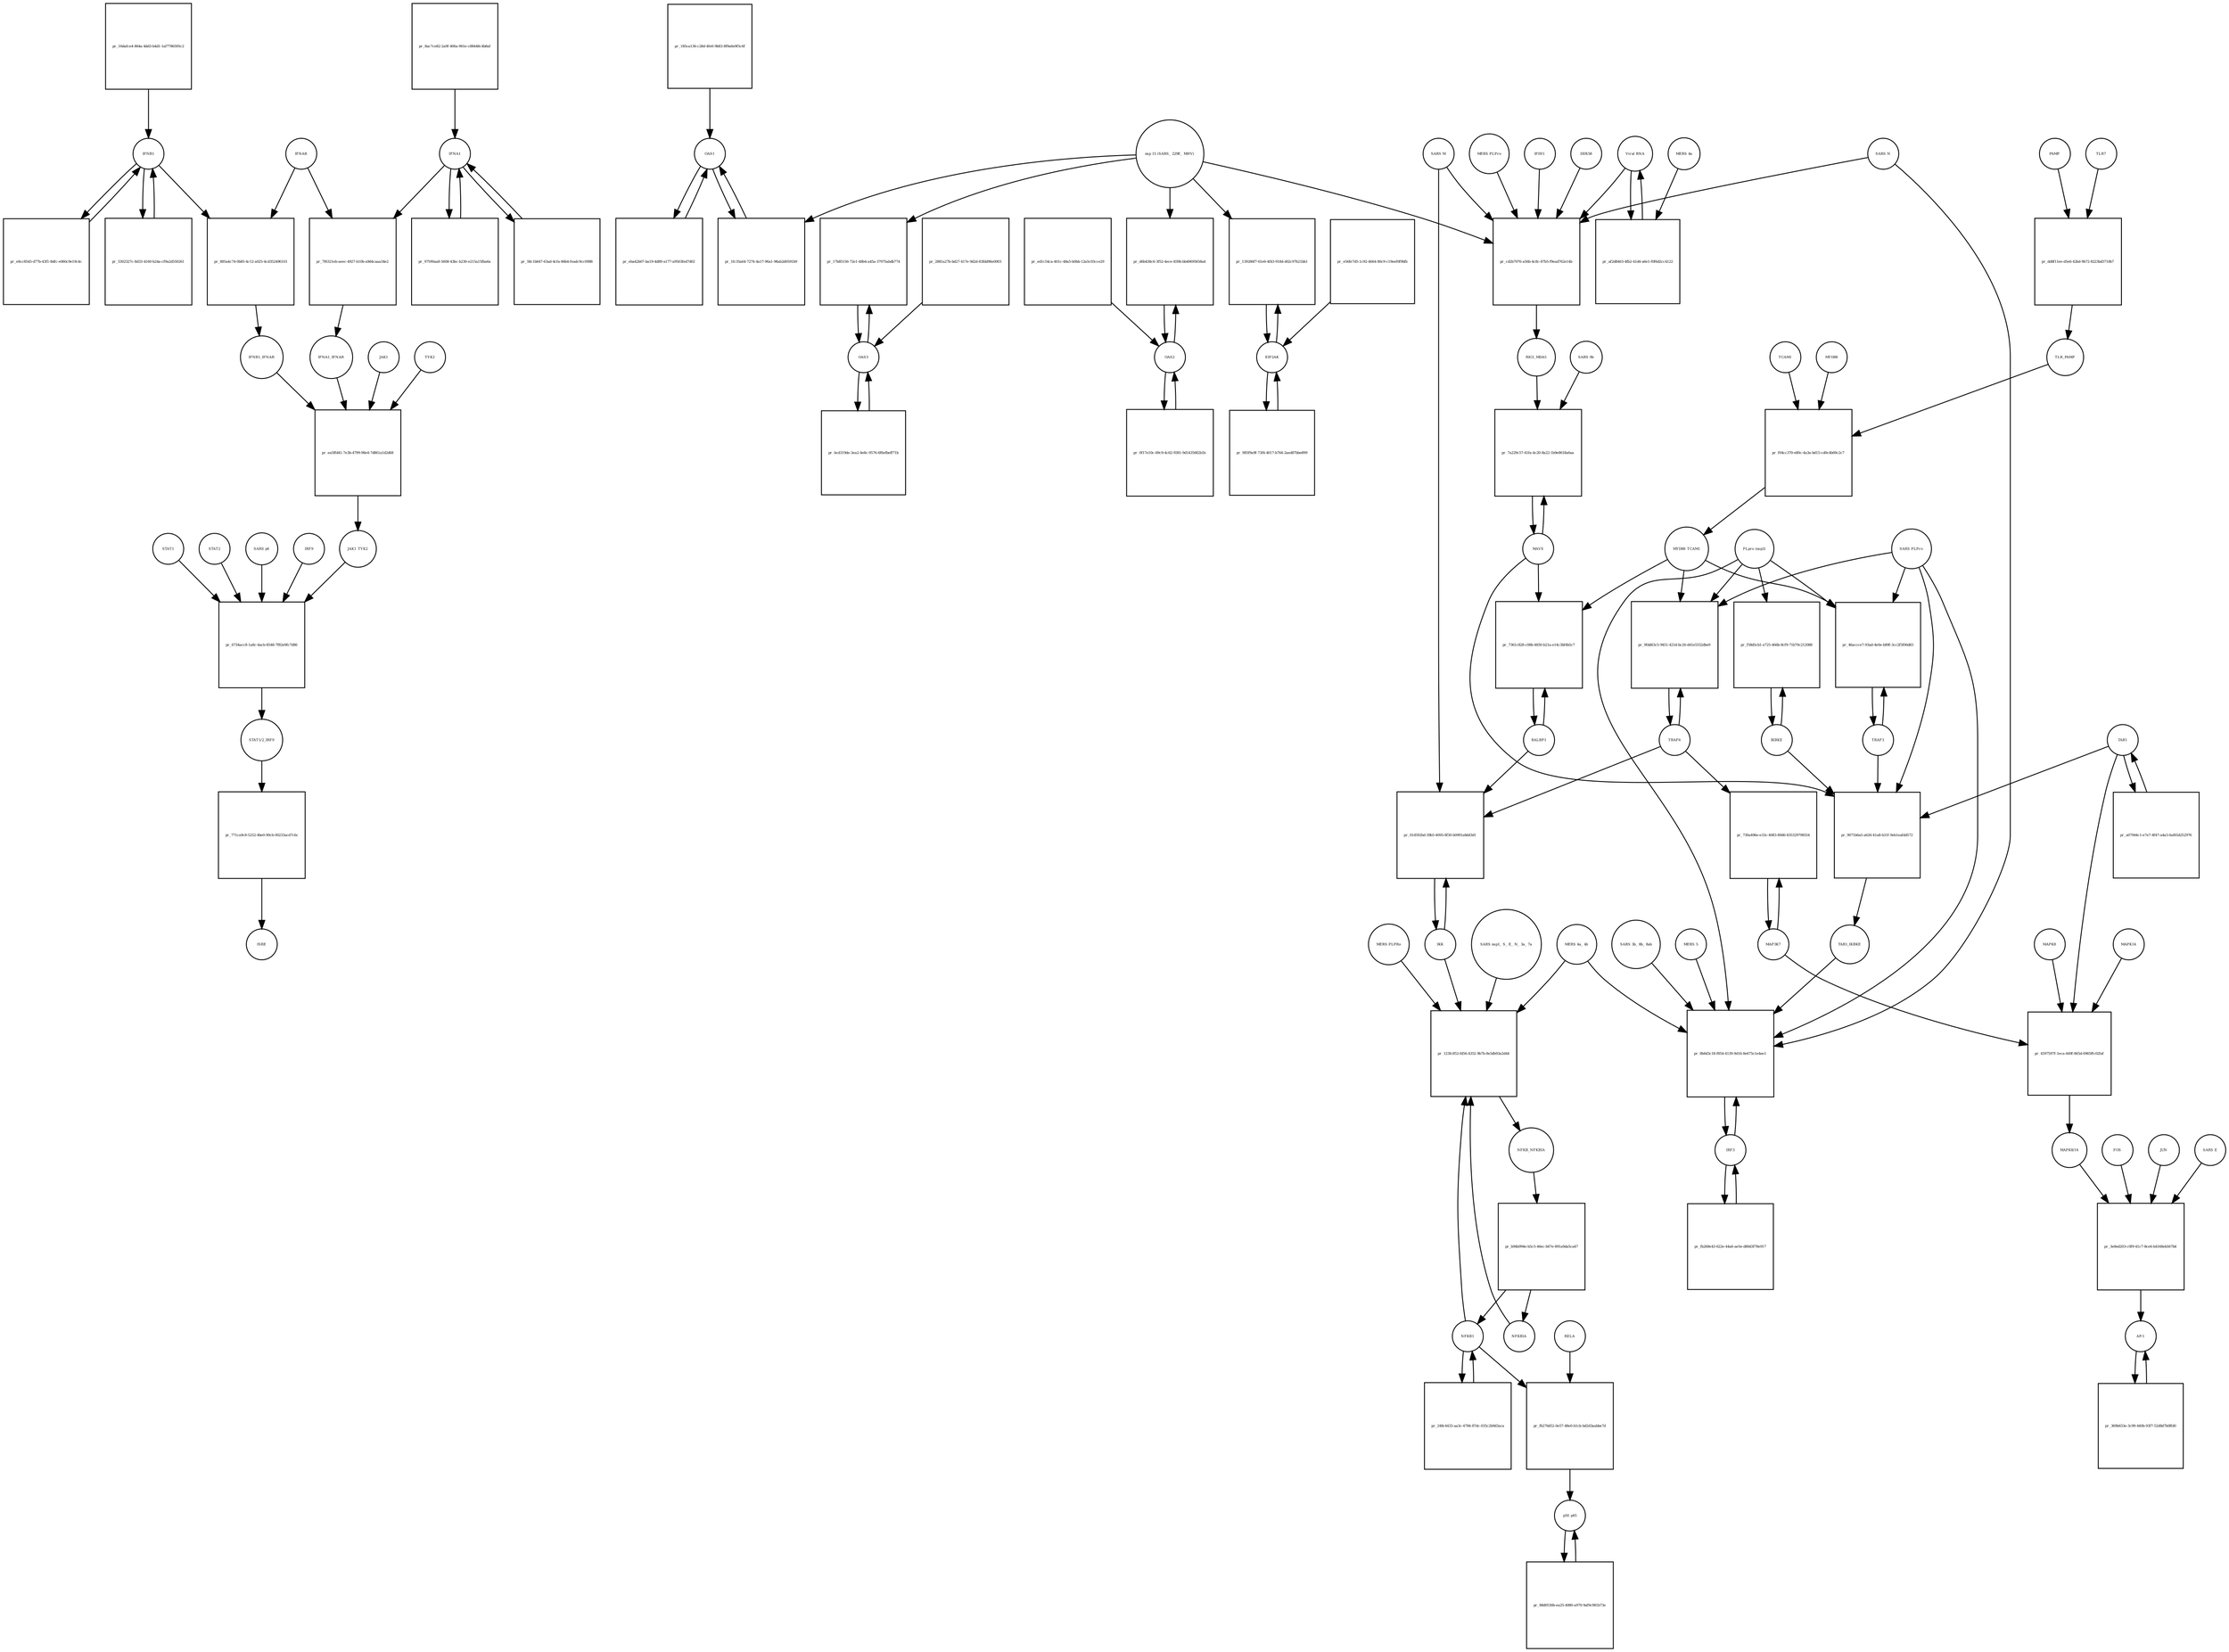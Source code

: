 strict digraph  {
IFNA1 [annotation="urn_miriam_pubmed_17911435|urn_miriam_pubmed_24362405", bipartite=0, cls=macromolecule, fontsize=4, label=IFNA1, shape=circle];
"pr_7f6321eb-aeec-4927-b10b-a9d4caaa34e2" [annotation="", bipartite=1, cls=process, fontsize=4, label="pr_7f6321eb-aeec-4927-b10b-a9d4caaa34e2", shape=square];
IFNAR [annotation=urn_miriam_pubmed_31226023, bipartite=0, cls=complex, fontsize=4, label=IFNAR, shape=circle];
IFNA1_IFNAR [annotation=urn_miriam_pubmed_31226023, bipartite=0, cls=complex, fontsize=4, label=IFNA1_IFNAR, shape=circle];
IFNB1 [annotation=urn_miriam_pubmed_24362405, bipartite=0, cls=macromolecule, fontsize=4, label=IFNB1, shape=circle];
"pr_885a4c74-0b85-4c12-a025-4cd352496103" [annotation="", bipartite=1, cls=process, fontsize=4, label="pr_885a4c74-0b85-4c12-a025-4cd352496103", shape=square];
IFNB1_IFNAR [annotation=urn_miriam_pubmed_31226023, bipartite=0, cls=complex, fontsize=4, label=IFNB1_IFNAR, shape=circle];
"pr_97590aa8-5608-43bc-b230-e215a15fba6a" [annotation="", bipartite=1, cls=process, fontsize=4, label="pr_97590aa8-5608-43bc-b230-e215a15fba6a", shape=square];
"pr_e8cc8545-d77b-43f1-8dfc-e060c9e19c4c" [annotation="", bipartite=1, cls=process, fontsize=4, label="pr_e8cc8545-d77b-43f1-8dfc-e060c9e19c4c", shape=square];
"pr_16dafce4-864a-4dd3-b4d1-1af7786595c2" [annotation="", bipartite=1, cls=process, fontsize=4, label="pr_16dafce4-864a-4dd3-b4d1-1af7786595c2", shape=square];
"pr_5302327c-8d33-4160-b24a-cf9a2d550261" [annotation="", bipartite=1, cls=process, fontsize=4, label="pr_5302327c-8d33-4160-b24a-cf9a2d550261", shape=square];
"pr_8ac7ce82-2a9f-406a-961e-c88448c4b8af" [annotation="", bipartite=1, cls=process, fontsize=4, label="pr_8ac7ce82-2a9f-406a-961e-c88448c4b8af", shape=square];
"pr_58c1b647-63ad-4cfa-86b4-feadc9cc0988" [annotation="", bipartite=1, cls=process, fontsize=4, label="pr_58c1b647-63ad-4cfa-86b4-feadc9cc0988", shape=square];
"STAT1/2_IRF9" [annotation=urn_miriam_pubmed_31226023, bipartite=0, cls=complex, fontsize=4, label="STAT1/2_IRF9", shape=circle];
"pr_771ca9c8-5252-4be0-90cb-00233acd7c6c" [annotation="", bipartite=1, cls=process, fontsize=4, label="pr_771ca9c8-5252-4be0-90cb-00233acd7c6c", shape=square];
ISRE [annotation=urn_miriam_pubmed_31226023, bipartite=0, cls=complex, fontsize=4, label=ISRE, shape=circle];
"pr_185ca136-c28d-4fe0-9b83-8f9a6e9f5c6f" [annotation="", bipartite=1, cls=process, fontsize=4, label="pr_185ca136-c28d-4fe0-9b83-8f9a6e9f5c6f", shape=square];
OAS1 [annotation=urn_miriam_pubmed_31226023, bipartite=0, cls=macromolecule, fontsize=4, label=OAS1, shape=circle];
"pr_e56fe7d5-1c92-4664-80c9-c19eef0f9bfb" [annotation="", bipartite=1, cls=process, fontsize=4, label="pr_e56fe7d5-1c92-4664-80c9-c19eef0f9bfb", shape=square];
EIF2AK [annotation=urn_miriam_pubmed_31226023, bipartite=0, cls=macromolecule, fontsize=4, label=EIF2AK, shape=circle];
"pr_eba42b07-ba19-4d89-a177-a9503fed7d02" [annotation="", bipartite=1, cls=process, fontsize=4, label="pr_eba42b07-ba19-4d89-a177-a9503fed7d02", shape=square];
"pr_985f9a9f-73f4-4017-b764-2aed87bbe899" [annotation="", bipartite=1, cls=process, fontsize=4, label="pr_985f9a9f-73f4-4017-b764-2aed87bbe899", shape=square];
PAMP [annotation="", bipartite=0, cls="simple chemical", fontsize=4, label=PAMP, shape=circle];
"pr_dd8f11ee-d5e6-42bd-9b72-8223bd3710b7" [annotation="", bipartite=1, cls=process, fontsize=4, label="pr_dd8f11ee-d5e6-42bd-9b72-8223bd3710b7", shape=square];
TLR7 [annotation="", bipartite=0, cls=macromolecule, fontsize=4, label=TLR7, shape=circle];
TLR_PAMP [annotation="", bipartite=0, cls=complex, fontsize=4, label=TLR_PAMP, shape=circle];
TRAF6 [annotation="", bipartite=0, cls=macromolecule, fontsize=4, label=TRAF6, shape=circle];
"pr_9fdd63c5-9451-421d-bc26-d41e5552dbe9" [annotation="", bipartite=1, cls=process, fontsize=4, label="pr_9fdd63c5-9451-421d-bc26-d41e5552dbe9", shape=square];
MYD88_TCAM1 [annotation="", bipartite=0, cls=complex, fontsize=4, label=MYD88_TCAM1, shape=circle];
"PLpro (nsp3)" [annotation="", bipartite=0, cls=macromolecule, fontsize=4, label="PLpro (nsp3)", shape=circle];
"SARS PLPro" [annotation=urn_miriam_pubmed_31226023, bipartite=0, cls=macromolecule, fontsize=4, label="SARS PLPro", shape=circle];
TAB1 [annotation="", bipartite=0, cls=macromolecule, fontsize=4, label=TAB1, shape=circle];
"pr_a07944c1-e7e7-4f47-a4a3-6af65d252976" [annotation="", bipartite=1, cls=process, fontsize=4, label="pr_a07944c1-e7e7-4f47-a4a3-6af65d252976", shape=square];
MAPK8 [annotation="", bipartite=0, cls=macromolecule, fontsize=4, label=MAPK8, shape=circle];
"pr_4597597f-1eca-449f-865d-6965ffc02faf" [annotation="", bipartite=1, cls=process, fontsize=4, label="pr_4597597f-1eca-449f-865d-6965ffc02faf", shape=square];
MAPK14 [annotation="", bipartite=0, cls=macromolecule, fontsize=4, label=MAPK14, shape=circle];
"MAPK8/14" [annotation="", bipartite=0, cls=complex, fontsize=4, label="MAPK8/14", shape=circle];
MAP3K7 [annotation="", bipartite=0, cls=macromolecule, fontsize=4, label=MAP3K7, shape=circle];
STAT1 [annotation=urn_miriam_pubmed_31226023, bipartite=0, cls=macromolecule, fontsize=4, label=STAT1, shape=circle];
"pr_6734acc8-1a8c-4acb-8548-7f82e9fc7d86" [annotation="", bipartite=1, cls=process, fontsize=4, label="pr_6734acc8-1a8c-4acb-8548-7f82e9fc7d86", shape=square];
STAT2 [annotation=urn_miriam_pubmed_31226023, bipartite=0, cls=macromolecule, fontsize=4, label=STAT2, shape=circle];
JAK1_TYK2 [annotation=urn_miriam_pubmed_31226023, bipartite=0, cls=complex, fontsize=4, label=JAK1_TYK2, shape=circle];
"SARS p6" [annotation=urn_miriam_pubmed_31226023, bipartite=0, cls=macromolecule, fontsize=4, label="SARS p6", shape=circle];
IRF9 [annotation=urn_miriam_pubmed_31226023, bipartite=0, cls=macromolecule, fontsize=4, label=IRF9, shape=circle];
JAK1 [annotation=urn_miriam_pubmed_31226023, bipartite=0, cls=macromolecule, fontsize=4, label=JAK1, shape=circle];
"pr_ea5ffd41-7e3b-4799-98e4-7d861a1d2d68" [annotation="", bipartite=1, cls=process, fontsize=4, label="pr_ea5ffd41-7e3b-4799-98e4-7d861a1d2d68", shape=square];
TYK2 [annotation=urn_miriam_pubmed_31226023, bipartite=0, cls=macromolecule, fontsize=4, label=TYK2, shape=circle];
"pr_ed1c54ca-401c-48a5-b0bb-12a5c03cce29" [annotation="", bipartite=1, cls=process, fontsize=4, label="pr_ed1c54ca-401c-48a5-b0bb-12a5c03cce29", shape=square];
OAS2 [annotation=urn_miriam_pubmed_31226023, bipartite=0, cls=macromolecule, fontsize=4, label=OAS2, shape=circle];
"pr_0f17e10c-69c9-4c62-9381-9d1435682b1b" [annotation="", bipartite=1, cls=process, fontsize=4, label="pr_0f17e10c-69c9-4c62-9381-9d1435682b1b", shape=square];
"pr_2881a27b-bd27-417e-9d2d-83fdd96e0003" [annotation="", bipartite=1, cls=process, fontsize=4, label="pr_2881a27b-bd27-417e-9d2d-83fdd96e0003", shape=square];
OAS3 [annotation=urn_miriam_pubmed_31226023, bipartite=0, cls=macromolecule, fontsize=4, label=OAS3, shape=circle];
"pr_bcd319de-3ea2-4e8c-9576-6f6efbeff71b" [annotation="", bipartite=1, cls=process, fontsize=4, label="pr_bcd319de-3ea2-4e8c-9576-6f6efbeff71b", shape=square];
TRAF3 [annotation="", bipartite=0, cls=macromolecule, fontsize=4, label=TRAF3, shape=circle];
"pr_46accce7-93ad-4e0e-b89f-3cc2f5f06d83" [annotation="", bipartite=1, cls=process, fontsize=4, label="pr_46accce7-93ad-4e0e-b89f-3cc2f5f06d83", shape=square];
"pr_730a496e-e33c-4083-89d6-835329798554" [annotation="", bipartite=1, cls=process, fontsize=4, label="pr_730a496e-e33c-4083-89d6-835329798554", shape=square];
FOS [annotation="", bipartite=0, cls=macromolecule, fontsize=4, label=FOS, shape=circle];
"pr_3e8ed203-c0f9-41c7-8ce6-b4168eb567b4" [annotation="", bipartite=1, cls=process, fontsize=4, label="pr_3e8ed203-c0f9-41c7-8ce6-b4168eb567b4", shape=square];
JUN [annotation="", bipartite=0, cls=macromolecule, fontsize=4, label=JUN, shape=circle];
"AP-1" [annotation="", bipartite=0, cls=complex, fontsize=4, label="AP-1", shape=circle];
"SARS E" [annotation=urn_miriam_pubmed_31226023, bipartite=0, cls=macromolecule, fontsize=4, label="SARS E", shape=circle];
"pr_369b633e-3c99-440b-93f7-52d8d7b0ffd0" [annotation="", bipartite=1, cls=process, fontsize=4, label="pr_369b633e-3c99-440b-93f7-52d8d7b0ffd0", shape=square];
IKK [annotation="", bipartite=0, cls=complex, fontsize=4, label=IKK, shape=circle];
"pr_01d592bd-39b5-4095-8f30-b0991a8dd3d1" [annotation="", bipartite=1, cls=process, fontsize=4, label="pr_01d592bd-39b5-4095-8f30-b0991a8dd3d1", shape=square];
RALBP1 [annotation="", bipartite=0, cls=macromolecule, fontsize=4, label=RALBP1, shape=circle];
"SARS M" [annotation=urn_miriam_pubmed_31226023, bipartite=0, cls=macromolecule, fontsize=4, label="SARS M", shape=circle];
NFKB_NFKBIA [annotation="", bipartite=0, cls=complex, fontsize=4, label=NFKB_NFKBIA, shape=circle];
"pr_b94b994e-b5c5-46ec-b67e-891a9da5ca47" [annotation="", bipartite=1, cls=process, fontsize=4, label="pr_b94b994e-b5c5-46ec-b67e-891a9da5ca47", shape=square];
NFKBIA [annotation="", bipartite=0, cls=macromolecule, fontsize=4, label=NFKBIA, shape=circle];
NFKB1 [annotation="", bipartite=0, cls=macromolecule, fontsize=4, label=NFKB1, shape=circle];
"pr_123fc852-fd56-4352-9b7b-8e5db93a2d44" [annotation="", bipartite=1, cls=process, fontsize=4, label="pr_123fc852-fd56-4352-9b7b-8e5db93a2d44", shape=square];
"SARS nsp1_ S_ E_ N_ 3a_ 7a" [annotation=urn_miriam_pubmed_31226023, bipartite=0, cls=macromolecule, fontsize=4, label="SARS nsp1_ S_ E_ N_ 3a_ 7a", shape=circle];
"MERS 4a_ 4b" [annotation="", bipartite=0, cls=macromolecule, fontsize=4, label="MERS 4a_ 4b", shape=circle];
"MERS PLPRo" [annotation="", bipartite=0, cls=macromolecule, fontsize=4, label="MERS PLPRo", shape=circle];
"pr_248c4433-aa3c-4784-87dc-035c2b9d3aca" [annotation="", bipartite=1, cls=process, fontsize=4, label="pr_248c4433-aa3c-4784-87dc-035c2b9d3aca", shape=square];
IKBKE [annotation="", bipartite=0, cls=macromolecule, fontsize=4, label=IKBKE, shape=circle];
"pr_f58d5cb1-e725-466b-8cf9-71b70c212088" [annotation="", bipartite=1, cls=process, fontsize=4, label="pr_f58d5cb1-e725-466b-8cf9-71b70c212088", shape=square];
"pr_9071b6a5-a626-41a8-b31f-9eb1eafdd572" [annotation="", bipartite=1, cls=process, fontsize=4, label="pr_9071b6a5-a626-41a8-b31f-9eb1eafdd572", shape=square];
TAB1_IKBKE [annotation="", bipartite=0, cls=complex, fontsize=4, label=TAB1_IKBKE, shape=circle];
MAVS [annotation="", bipartite=0, cls=macromolecule, fontsize=4, label=MAVS, shape=circle];
IRF3 [annotation="", bipartite=0, cls=macromolecule, fontsize=4, label=IRF3, shape=circle];
"pr_8b6d3c18-f854-4139-9d16-8e675c1e4ee1" [annotation="", bipartite=1, cls=process, fontsize=4, label="pr_8b6d3c18-f854-4139-9d16-8e675c1e4ee1", shape=square];
"SARS 3b_ 8b_ 8ab" [annotation=urn_miriam_pubmed_31226023, bipartite=0, cls=macromolecule, fontsize=4, label="SARS 3b_ 8b_ 8ab", shape=circle];
"MERS 5" [annotation="", bipartite=0, cls=macromolecule, fontsize=4, label="MERS 5", shape=circle];
"SARS N" [annotation="", bipartite=0, cls=macromolecule, fontsize=4, label="SARS N", shape=circle];
"pr_fb268e43-622e-44a6-ae5e-d80d3f78e917" [annotation="", bipartite=1, cls=process, fontsize=4, label="pr_fb268e43-622e-44a6-ae5e-d80d3f78e917", shape=square];
TCAM1 [annotation="", bipartite=0, cls=macromolecule, fontsize=4, label=TCAM1, shape=circle];
"pr_f04cc370-e80c-4a3a-bd15-cd0c4b69c2c7" [annotation="", bipartite=1, cls=process, fontsize=4, label="pr_f04cc370-e80c-4a3a-bd15-cd0c4b69c2c7", shape=square];
MYD88 [annotation=urn_miriam_pubmed_31226023, bipartite=0, cls=macromolecule, fontsize=4, label=MYD88, shape=circle];
"pr_7361c828-c08b-4830-b21a-e14c3bf4b5c7" [annotation="", bipartite=1, cls=process, fontsize=4, label="pr_7361c828-c08b-4830-b21a-e14c3bf4b5c7", shape=square];
RELA [annotation="", bipartite=0, cls=macromolecule, fontsize=4, label=RELA, shape=circle];
"pr_fb276d52-0e57-48e0-b1cb-bd2d3aabbe7d" [annotation="", bipartite=1, cls=process, fontsize=4, label="pr_fb276d52-0e57-48e0-b1cb-bd2d3aabbe7d", shape=square];
p50_p65 [annotation="", bipartite=0, cls=complex, fontsize=4, label=p50_p65, shape=circle];
"pr_88d0530b-ea25-4080-a970-9af9c981b73e" [annotation="", bipartite=1, cls=process, fontsize=4, label="pr_88d0530b-ea25-4080-a970-9af9c981b73e", shape=square];
IFIH1 [annotation="", bipartite=0, cls=macromolecule, fontsize=4, label=IFIH1, shape=circle];
"pr_cd2b7076-a56b-4c8c-87b5-f9ead762e14b" [annotation="", bipartite=1, cls=process, fontsize=4, label="pr_cd2b7076-a56b-4c8c-87b5-f9ead762e14b", shape=square];
DDX58 [annotation="", bipartite=0, cls=macromolecule, fontsize=4, label=DDX58, shape=circle];
RIG1_MDA5 [annotation="", bipartite=0, cls=complex, fontsize=4, label=RIG1_MDA5, shape=circle];
"Viral RNA" [annotation="", bipartite=0, cls="simple chemical", fontsize=4, label="Viral RNA", shape=circle];
"nsp 15 (SARS_ 229E_ MHV)" [annotation=urn_miriam_pubmed_31226023, bipartite=0, cls=macromolecule, fontsize=4, label="nsp 15 (SARS_ 229E_ MHV)", shape=circle];
"MERS PLPro" [annotation="", bipartite=0, cls=macromolecule, fontsize=4, label="MERS PLPro", shape=circle];
"pr_7a229c57-41fa-4c20-8a22-1b9e8618a6aa" [annotation="", bipartite=1, cls=process, fontsize=4, label="pr_7a229c57-41fa-4c20-8a22-1b9e8618a6aa", shape=square];
"SARS 9b" [annotation=urn_miriam_pubmed_31226023, bipartite=0, cls=macromolecule, fontsize=4, label="SARS 9b", shape=circle];
"pr_17b85156-72e1-48b4-a45a-37975abdb774" [annotation="", bipartite=1, cls=process, fontsize=4, label="pr_17b85156-72e1-48b4-a45a-37975abdb774", shape=square];
"pr_d6b438c6-3f52-4ece-839b-bb49695658a4" [annotation="", bipartite=1, cls=process, fontsize=4, label="pr_d6b438c6-3f52-4ece-839b-bb49695658a4", shape=square];
"pr_1fc35a64-7274-4a17-96a1-98ab2d0591b9" [annotation="", bipartite=1, cls=process, fontsize=4, label="pr_1fc35a64-7274-4a17-96a1-98ab2d0591b9", shape=square];
"pr_139286f7-61e6-4f43-918d-d02c97b21bb1" [annotation="", bipartite=1, cls=process, fontsize=4, label="pr_139286f7-61e6-4f43-918d-d02c97b21bb1", shape=square];
"pr_af2d8463-4fb2-41d4-a6e1-f0f6d2cc4122" [annotation="", bipartite=1, cls=process, fontsize=4, label="pr_af2d8463-4fb2-41d4-a6e1-f0f6d2cc4122", shape=square];
"MERS 4a" [annotation="", bipartite=0, cls=macromolecule, fontsize=4, label="MERS 4a", shape=circle];
IFNA1 -> "pr_7f6321eb-aeec-4927-b10b-a9d4caaa34e2"  [annotation="", interaction_type=consumption];
IFNA1 -> "pr_97590aa8-5608-43bc-b230-e215a15fba6a"  [annotation="", interaction_type=consumption];
IFNA1 -> "pr_58c1b647-63ad-4cfa-86b4-feadc9cc0988"  [annotation="", interaction_type=consumption];
"pr_7f6321eb-aeec-4927-b10b-a9d4caaa34e2" -> IFNA1_IFNAR  [annotation="", interaction_type=production];
IFNAR -> "pr_7f6321eb-aeec-4927-b10b-a9d4caaa34e2"  [annotation="", interaction_type=consumption];
IFNAR -> "pr_885a4c74-0b85-4c12-a025-4cd352496103"  [annotation="", interaction_type=consumption];
IFNA1_IFNAR -> "pr_ea5ffd41-7e3b-4799-98e4-7d861a1d2d68"  [annotation=urn_miriam_pubmed_31226023, interaction_type=catalysis];
IFNB1 -> "pr_885a4c74-0b85-4c12-a025-4cd352496103"  [annotation="", interaction_type=consumption];
IFNB1 -> "pr_e8cc8545-d77b-43f1-8dfc-e060c9e19c4c"  [annotation="", interaction_type=consumption];
IFNB1 -> "pr_5302327c-8d33-4160-b24a-cf9a2d550261"  [annotation="", interaction_type=consumption];
"pr_885a4c74-0b85-4c12-a025-4cd352496103" -> IFNB1_IFNAR  [annotation="", interaction_type=production];
IFNB1_IFNAR -> "pr_ea5ffd41-7e3b-4799-98e4-7d861a1d2d68"  [annotation=urn_miriam_pubmed_31226023, interaction_type=catalysis];
"pr_97590aa8-5608-43bc-b230-e215a15fba6a" -> IFNA1  [annotation="", interaction_type=production];
"pr_e8cc8545-d77b-43f1-8dfc-e060c9e19c4c" -> IFNB1  [annotation="", interaction_type=production];
"pr_16dafce4-864a-4dd3-b4d1-1af7786595c2" -> IFNB1  [annotation="", interaction_type=production];
"pr_5302327c-8d33-4160-b24a-cf9a2d550261" -> IFNB1  [annotation="", interaction_type=production];
"pr_8ac7ce82-2a9f-406a-961e-c88448c4b8af" -> IFNA1  [annotation="", interaction_type=production];
"pr_58c1b647-63ad-4cfa-86b4-feadc9cc0988" -> IFNA1  [annotation="", interaction_type=production];
"STAT1/2_IRF9" -> "pr_771ca9c8-5252-4be0-90cb-00233acd7c6c"  [annotation="", interaction_type=consumption];
"pr_771ca9c8-5252-4be0-90cb-00233acd7c6c" -> ISRE  [annotation="", interaction_type=production];
"pr_185ca136-c28d-4fe0-9b83-8f9a6e9f5c6f" -> OAS1  [annotation="", interaction_type=production];
OAS1 -> "pr_eba42b07-ba19-4d89-a177-a9503fed7d02"  [annotation="", interaction_type=consumption];
OAS1 -> "pr_1fc35a64-7274-4a17-96a1-98ab2d0591b9"  [annotation="", interaction_type=consumption];
"pr_e56fe7d5-1c92-4664-80c9-c19eef0f9bfb" -> EIF2AK  [annotation="", interaction_type=production];
EIF2AK -> "pr_985f9a9f-73f4-4017-b764-2aed87bbe899"  [annotation="", interaction_type=consumption];
EIF2AK -> "pr_139286f7-61e6-4f43-918d-d02c97b21bb1"  [annotation="", interaction_type=consumption];
"pr_eba42b07-ba19-4d89-a177-a9503fed7d02" -> OAS1  [annotation="", interaction_type=production];
"pr_985f9a9f-73f4-4017-b764-2aed87bbe899" -> EIF2AK  [annotation="", interaction_type=production];
PAMP -> "pr_dd8f11ee-d5e6-42bd-9b72-8223bd3710b7"  [annotation="", interaction_type=consumption];
"pr_dd8f11ee-d5e6-42bd-9b72-8223bd3710b7" -> TLR_PAMP  [annotation="", interaction_type=production];
TLR7 -> "pr_dd8f11ee-d5e6-42bd-9b72-8223bd3710b7"  [annotation="", interaction_type=consumption];
TLR_PAMP -> "pr_f04cc370-e80c-4a3a-bd15-cd0c4b69c2c7"  [annotation="", interaction_type=catalysis];
TRAF6 -> "pr_9fdd63c5-9451-421d-bc26-d41e5552dbe9"  [annotation="", interaction_type=consumption];
TRAF6 -> "pr_730a496e-e33c-4083-89d6-835329798554"  [annotation="", interaction_type=catalysis];
TRAF6 -> "pr_01d592bd-39b5-4095-8f30-b0991a8dd3d1"  [annotation="", interaction_type=catalysis];
"pr_9fdd63c5-9451-421d-bc26-d41e5552dbe9" -> TRAF6  [annotation="", interaction_type=production];
MYD88_TCAM1 -> "pr_9fdd63c5-9451-421d-bc26-d41e5552dbe9"  [annotation=urn_miriam_pubmed_31226023, interaction_type=catalysis];
MYD88_TCAM1 -> "pr_46accce7-93ad-4e0e-b89f-3cc2f5f06d83"  [annotation="", interaction_type=catalysis];
MYD88_TCAM1 -> "pr_7361c828-c08b-4830-b21a-e14c3bf4b5c7"  [annotation="", interaction_type=catalysis];
"PLpro (nsp3)" -> "pr_9fdd63c5-9451-421d-bc26-d41e5552dbe9"  [annotation=urn_miriam_pubmed_31226023, interaction_type=inhibition];
"PLpro (nsp3)" -> "pr_46accce7-93ad-4e0e-b89f-3cc2f5f06d83"  [annotation="", interaction_type=inhibition];
"PLpro (nsp3)" -> "pr_f58d5cb1-e725-466b-8cf9-71b70c212088"  [annotation="", interaction_type=inhibition];
"PLpro (nsp3)" -> "pr_8b6d3c18-f854-4139-9d16-8e675c1e4ee1"  [annotation="", interaction_type=inhibition];
"SARS PLPro" -> "pr_9fdd63c5-9451-421d-bc26-d41e5552dbe9"  [annotation=urn_miriam_pubmed_31226023, interaction_type=inhibition];
"SARS PLPro" -> "pr_46accce7-93ad-4e0e-b89f-3cc2f5f06d83"  [annotation="", interaction_type=inhibition];
"SARS PLPro" -> "pr_9071b6a5-a626-41a8-b31f-9eb1eafdd572"  [annotation="", interaction_type=inhibition];
"SARS PLPro" -> "pr_8b6d3c18-f854-4139-9d16-8e675c1e4ee1"  [annotation="", interaction_type=inhibition];
TAB1 -> "pr_a07944c1-e7e7-4f47-a4a3-6af65d252976"  [annotation="", interaction_type=consumption];
TAB1 -> "pr_4597597f-1eca-449f-865d-6965ffc02faf"  [annotation="", interaction_type=catalysis];
TAB1 -> "pr_9071b6a5-a626-41a8-b31f-9eb1eafdd572"  [annotation="", interaction_type=consumption];
"pr_a07944c1-e7e7-4f47-a4a3-6af65d252976" -> TAB1  [annotation="", interaction_type=production];
MAPK8 -> "pr_4597597f-1eca-449f-865d-6965ffc02faf"  [annotation="", interaction_type=consumption];
"pr_4597597f-1eca-449f-865d-6965ffc02faf" -> "MAPK8/14"  [annotation="", interaction_type=production];
MAPK14 -> "pr_4597597f-1eca-449f-865d-6965ffc02faf"  [annotation="", interaction_type=consumption];
"MAPK8/14" -> "pr_3e8ed203-c0f9-41c7-8ce6-b4168eb567b4"  [annotation="", interaction_type=catalysis];
MAP3K7 -> "pr_4597597f-1eca-449f-865d-6965ffc02faf"  [annotation="", interaction_type=catalysis];
MAP3K7 -> "pr_730a496e-e33c-4083-89d6-835329798554"  [annotation="", interaction_type=consumption];
STAT1 -> "pr_6734acc8-1a8c-4acb-8548-7f82e9fc7d86"  [annotation="", interaction_type=consumption];
"pr_6734acc8-1a8c-4acb-8548-7f82e9fc7d86" -> "STAT1/2_IRF9"  [annotation="", interaction_type=production];
STAT2 -> "pr_6734acc8-1a8c-4acb-8548-7f82e9fc7d86"  [annotation="", interaction_type=consumption];
JAK1_TYK2 -> "pr_6734acc8-1a8c-4acb-8548-7f82e9fc7d86"  [annotation=urn_miriam_pubmed_31226023, interaction_type=catalysis];
"SARS p6" -> "pr_6734acc8-1a8c-4acb-8548-7f82e9fc7d86"  [annotation=urn_miriam_pubmed_31226023, interaction_type=inhibition];
IRF9 -> "pr_6734acc8-1a8c-4acb-8548-7f82e9fc7d86"  [annotation="", interaction_type=consumption];
JAK1 -> "pr_ea5ffd41-7e3b-4799-98e4-7d861a1d2d68"  [annotation="", interaction_type=consumption];
"pr_ea5ffd41-7e3b-4799-98e4-7d861a1d2d68" -> JAK1_TYK2  [annotation="", interaction_type=production];
TYK2 -> "pr_ea5ffd41-7e3b-4799-98e4-7d861a1d2d68"  [annotation="", interaction_type=consumption];
"pr_ed1c54ca-401c-48a5-b0bb-12a5c03cce29" -> OAS2  [annotation="", interaction_type=production];
OAS2 -> "pr_0f17e10c-69c9-4c62-9381-9d1435682b1b"  [annotation="", interaction_type=consumption];
OAS2 -> "pr_d6b438c6-3f52-4ece-839b-bb49695658a4"  [annotation="", interaction_type=consumption];
"pr_0f17e10c-69c9-4c62-9381-9d1435682b1b" -> OAS2  [annotation="", interaction_type=production];
"pr_2881a27b-bd27-417e-9d2d-83fdd96e0003" -> OAS3  [annotation="", interaction_type=production];
OAS3 -> "pr_bcd319de-3ea2-4e8c-9576-6f6efbeff71b"  [annotation="", interaction_type=consumption];
OAS3 -> "pr_17b85156-72e1-48b4-a45a-37975abdb774"  [annotation="", interaction_type=consumption];
"pr_bcd319de-3ea2-4e8c-9576-6f6efbeff71b" -> OAS3  [annotation="", interaction_type=production];
TRAF3 -> "pr_46accce7-93ad-4e0e-b89f-3cc2f5f06d83"  [annotation="", interaction_type=consumption];
TRAF3 -> "pr_9071b6a5-a626-41a8-b31f-9eb1eafdd572"  [annotation="", interaction_type=catalysis];
"pr_46accce7-93ad-4e0e-b89f-3cc2f5f06d83" -> TRAF3  [annotation="", interaction_type=production];
"pr_730a496e-e33c-4083-89d6-835329798554" -> MAP3K7  [annotation="", interaction_type=production];
FOS -> "pr_3e8ed203-c0f9-41c7-8ce6-b4168eb567b4"  [annotation="", interaction_type=consumption];
"pr_3e8ed203-c0f9-41c7-8ce6-b4168eb567b4" -> "AP-1"  [annotation="", interaction_type=production];
JUN -> "pr_3e8ed203-c0f9-41c7-8ce6-b4168eb567b4"  [annotation="", interaction_type=consumption];
"AP-1" -> "pr_369b633e-3c99-440b-93f7-52d8d7b0ffd0"  [annotation="", interaction_type=consumption];
"SARS E" -> "pr_3e8ed203-c0f9-41c7-8ce6-b4168eb567b4"  [annotation="", interaction_type=catalysis];
"pr_369b633e-3c99-440b-93f7-52d8d7b0ffd0" -> "AP-1"  [annotation="", interaction_type=production];
IKK -> "pr_01d592bd-39b5-4095-8f30-b0991a8dd3d1"  [annotation="", interaction_type=consumption];
IKK -> "pr_123fc852-fd56-4352-9b7b-8e5db93a2d44"  [annotation="", interaction_type=inhibition];
"pr_01d592bd-39b5-4095-8f30-b0991a8dd3d1" -> IKK  [annotation="", interaction_type=production];
RALBP1 -> "pr_01d592bd-39b5-4095-8f30-b0991a8dd3d1"  [annotation="", interaction_type=catalysis];
RALBP1 -> "pr_7361c828-c08b-4830-b21a-e14c3bf4b5c7"  [annotation="", interaction_type=consumption];
"SARS M" -> "pr_01d592bd-39b5-4095-8f30-b0991a8dd3d1"  [annotation="", interaction_type=inhibition];
"SARS M" -> "pr_cd2b7076-a56b-4c8c-87b5-f9ead762e14b"  [annotation="", interaction_type=inhibition];
NFKB_NFKBIA -> "pr_b94b994e-b5c5-46ec-b67e-891a9da5ca47"  [annotation="", interaction_type=consumption];
"pr_b94b994e-b5c5-46ec-b67e-891a9da5ca47" -> NFKBIA  [annotation="", interaction_type=production];
"pr_b94b994e-b5c5-46ec-b67e-891a9da5ca47" -> NFKB1  [annotation="", interaction_type=production];
NFKBIA -> "pr_123fc852-fd56-4352-9b7b-8e5db93a2d44"  [annotation="", interaction_type=consumption];
NFKB1 -> "pr_123fc852-fd56-4352-9b7b-8e5db93a2d44"  [annotation="", interaction_type=consumption];
NFKB1 -> "pr_248c4433-aa3c-4784-87dc-035c2b9d3aca"  [annotation="", interaction_type=consumption];
NFKB1 -> "pr_fb276d52-0e57-48e0-b1cb-bd2d3aabbe7d"  [annotation="", interaction_type=consumption];
"pr_123fc852-fd56-4352-9b7b-8e5db93a2d44" -> NFKB_NFKBIA  [annotation="", interaction_type=production];
"SARS nsp1_ S_ E_ N_ 3a_ 7a" -> "pr_123fc852-fd56-4352-9b7b-8e5db93a2d44"  [annotation="", interaction_type=catalysis];
"MERS 4a_ 4b" -> "pr_123fc852-fd56-4352-9b7b-8e5db93a2d44"  [annotation="", interaction_type=inhibition];
"MERS 4a_ 4b" -> "pr_8b6d3c18-f854-4139-9d16-8e675c1e4ee1"  [annotation="", interaction_type=inhibition];
"MERS PLPRo" -> "pr_123fc852-fd56-4352-9b7b-8e5db93a2d44"  [annotation="", interaction_type=inhibition];
"pr_248c4433-aa3c-4784-87dc-035c2b9d3aca" -> NFKB1  [annotation="", interaction_type=production];
IKBKE -> "pr_f58d5cb1-e725-466b-8cf9-71b70c212088"  [annotation="", interaction_type=consumption];
IKBKE -> "pr_9071b6a5-a626-41a8-b31f-9eb1eafdd572"  [annotation="", interaction_type=consumption];
"pr_f58d5cb1-e725-466b-8cf9-71b70c212088" -> IKBKE  [annotation="", interaction_type=production];
"pr_9071b6a5-a626-41a8-b31f-9eb1eafdd572" -> TAB1_IKBKE  [annotation="", interaction_type=production];
TAB1_IKBKE -> "pr_8b6d3c18-f854-4139-9d16-8e675c1e4ee1"  [annotation="", interaction_type=catalysis];
MAVS -> "pr_9071b6a5-a626-41a8-b31f-9eb1eafdd572"  [annotation="", interaction_type=catalysis];
MAVS -> "pr_7361c828-c08b-4830-b21a-e14c3bf4b5c7"  [annotation="", interaction_type=catalysis];
MAVS -> "pr_7a229c57-41fa-4c20-8a22-1b9e8618a6aa"  [annotation="", interaction_type=consumption];
IRF3 -> "pr_8b6d3c18-f854-4139-9d16-8e675c1e4ee1"  [annotation="", interaction_type=consumption];
IRF3 -> "pr_fb268e43-622e-44a6-ae5e-d80d3f78e917"  [annotation="", interaction_type=consumption];
"pr_8b6d3c18-f854-4139-9d16-8e675c1e4ee1" -> IRF3  [annotation="", interaction_type=production];
"SARS 3b_ 8b_ 8ab" -> "pr_8b6d3c18-f854-4139-9d16-8e675c1e4ee1"  [annotation="", interaction_type=inhibition];
"MERS 5" -> "pr_8b6d3c18-f854-4139-9d16-8e675c1e4ee1"  [annotation="", interaction_type=inhibition];
"SARS N" -> "pr_8b6d3c18-f854-4139-9d16-8e675c1e4ee1"  [annotation="", interaction_type=inhibition];
"SARS N" -> "pr_cd2b7076-a56b-4c8c-87b5-f9ead762e14b"  [annotation="", interaction_type=inhibition];
"pr_fb268e43-622e-44a6-ae5e-d80d3f78e917" -> IRF3  [annotation="", interaction_type=production];
TCAM1 -> "pr_f04cc370-e80c-4a3a-bd15-cd0c4b69c2c7"  [annotation="", interaction_type=consumption];
"pr_f04cc370-e80c-4a3a-bd15-cd0c4b69c2c7" -> MYD88_TCAM1  [annotation="", interaction_type=production];
MYD88 -> "pr_f04cc370-e80c-4a3a-bd15-cd0c4b69c2c7"  [annotation="", interaction_type=consumption];
"pr_7361c828-c08b-4830-b21a-e14c3bf4b5c7" -> RALBP1  [annotation="", interaction_type=production];
RELA -> "pr_fb276d52-0e57-48e0-b1cb-bd2d3aabbe7d"  [annotation="", interaction_type=consumption];
"pr_fb276d52-0e57-48e0-b1cb-bd2d3aabbe7d" -> p50_p65  [annotation="", interaction_type=production];
p50_p65 -> "pr_88d0530b-ea25-4080-a970-9af9c981b73e"  [annotation="", interaction_type=consumption];
"pr_88d0530b-ea25-4080-a970-9af9c981b73e" -> p50_p65  [annotation="", interaction_type=production];
IFIH1 -> "pr_cd2b7076-a56b-4c8c-87b5-f9ead762e14b"  [annotation="", interaction_type=consumption];
"pr_cd2b7076-a56b-4c8c-87b5-f9ead762e14b" -> RIG1_MDA5  [annotation="", interaction_type=production];
DDX58 -> "pr_cd2b7076-a56b-4c8c-87b5-f9ead762e14b"  [annotation="", interaction_type=consumption];
RIG1_MDA5 -> "pr_7a229c57-41fa-4c20-8a22-1b9e8618a6aa"  [annotation="", interaction_type=catalysis];
"Viral RNA" -> "pr_cd2b7076-a56b-4c8c-87b5-f9ead762e14b"  [annotation="", interaction_type=catalysis];
"Viral RNA" -> "pr_af2d8463-4fb2-41d4-a6e1-f0f6d2cc4122"  [annotation="", interaction_type=consumption];
"nsp 15 (SARS_ 229E_ MHV)" -> "pr_cd2b7076-a56b-4c8c-87b5-f9ead762e14b"  [annotation="", interaction_type=inhibition];
"nsp 15 (SARS_ 229E_ MHV)" -> "pr_17b85156-72e1-48b4-a45a-37975abdb774"  [annotation="", interaction_type=inhibition];
"nsp 15 (SARS_ 229E_ MHV)" -> "pr_d6b438c6-3f52-4ece-839b-bb49695658a4"  [annotation="", interaction_type=inhibition];
"nsp 15 (SARS_ 229E_ MHV)" -> "pr_1fc35a64-7274-4a17-96a1-98ab2d0591b9"  [annotation="", interaction_type=inhibition];
"nsp 15 (SARS_ 229E_ MHV)" -> "pr_139286f7-61e6-4f43-918d-d02c97b21bb1"  [annotation="", interaction_type=inhibition];
"MERS PLPro" -> "pr_cd2b7076-a56b-4c8c-87b5-f9ead762e14b"  [annotation="", interaction_type=inhibition];
"pr_7a229c57-41fa-4c20-8a22-1b9e8618a6aa" -> MAVS  [annotation="", interaction_type=production];
"SARS 9b" -> "pr_7a229c57-41fa-4c20-8a22-1b9e8618a6aa"  [annotation="", interaction_type=inhibition];
"pr_17b85156-72e1-48b4-a45a-37975abdb774" -> OAS3  [annotation="", interaction_type=production];
"pr_d6b438c6-3f52-4ece-839b-bb49695658a4" -> OAS2  [annotation="", interaction_type=production];
"pr_1fc35a64-7274-4a17-96a1-98ab2d0591b9" -> OAS1  [annotation="", interaction_type=production];
"pr_139286f7-61e6-4f43-918d-d02c97b21bb1" -> EIF2AK  [annotation="", interaction_type=production];
"pr_af2d8463-4fb2-41d4-a6e1-f0f6d2cc4122" -> "Viral RNA"  [annotation="", interaction_type=production];
"MERS 4a" -> "pr_af2d8463-4fb2-41d4-a6e1-f0f6d2cc4122"  [annotation="", interaction_type=inhibition];
}
